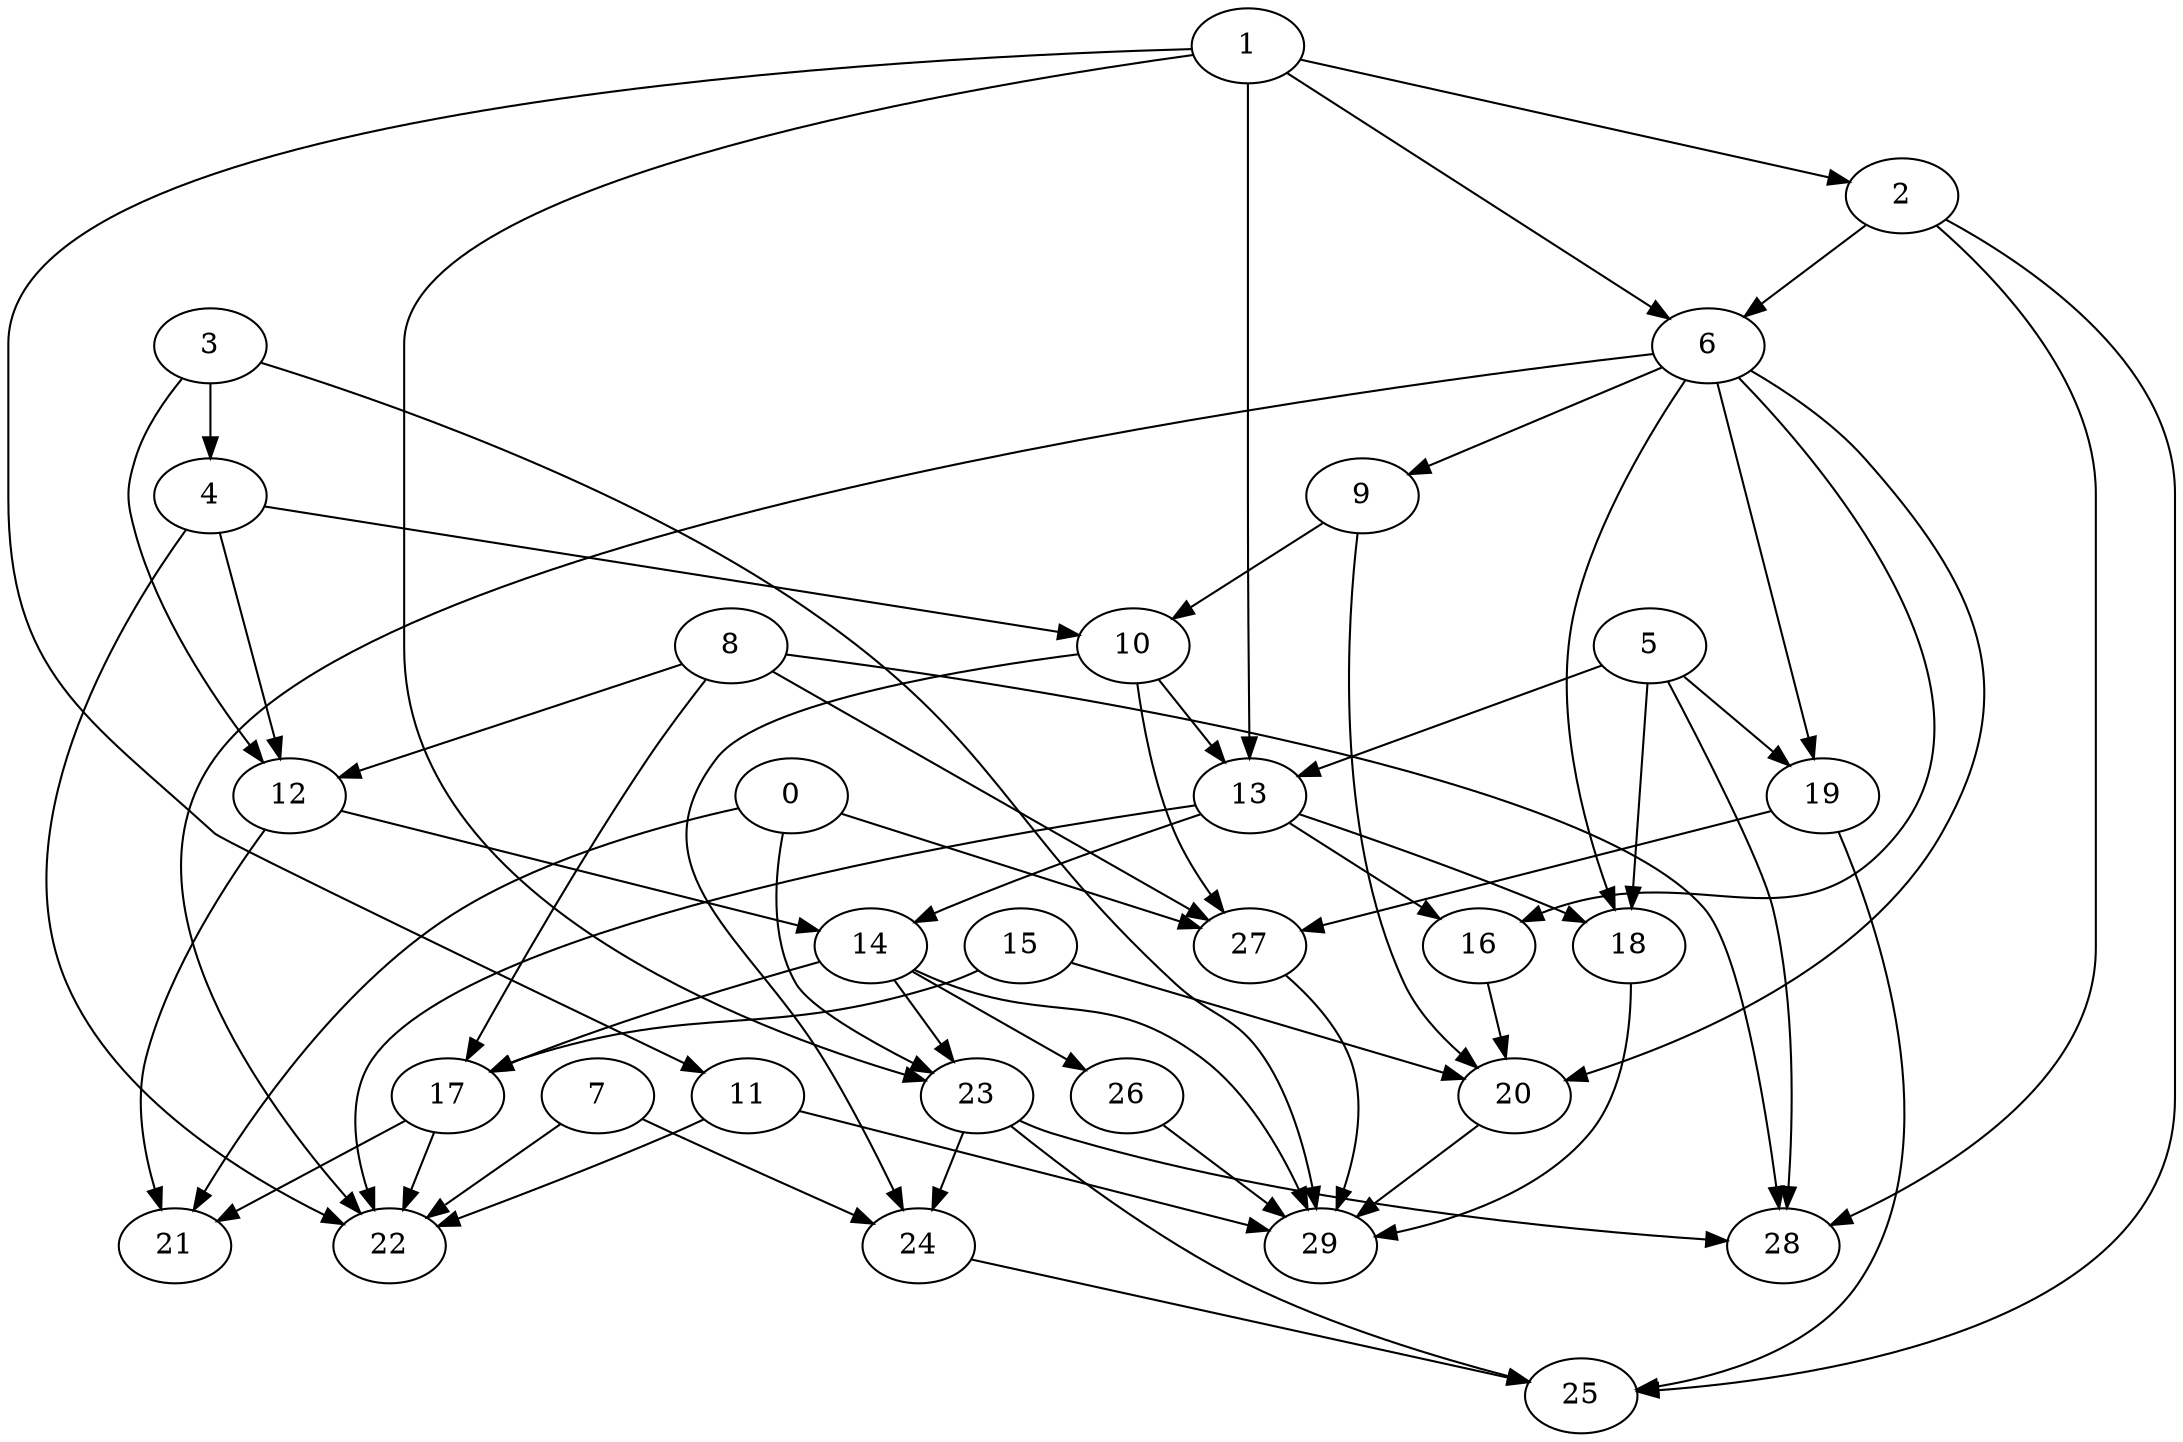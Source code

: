 digraph "Random_Nodes_30_Density_2.17_CCR_0.10_WeightType_Random" {
	graph ["Duplicate states"=0,
		GraphType=Random,
		"Max states in OPEN"=0,
		Modes="120000ms; topo-ordered tasks, ; Pruning: task equivalence, fixed order ready list, ; F-value: ; Optimisation: best schedule length (\
SL) optimisation on equal, ",
		NumberOfTasks=30,
		"Pruned using list schedule length"=1,
		"States removed from OPEN"=0,
		TargetSystem="Homogeneous-4",
		"Time to schedule (ms)"=99,
		"Total idle time"=1499,
		"Total schedule length"=1452,
		"Total sequential time"=4028,
		"Total states created"=2
	];
	1	["Finish time"=117,
		Processor=0,
		"Start time"=0,
		Weight=117];
	2	["Finish time"=351,
		Processor=0,
		"Start time"=117,
		Weight=234];
	1 -> 2	[Weight=7];
	6	["Finish time"=538,
		Processor=0,
		"Start time"=351,
		Weight=187];
	1 -> 6	[Weight=7];
	13	["Finish time"=913,
		Processor=0,
		"Start time"=796,
		Weight=117];
	1 -> 13	[Weight=4];
	23	["Finish time"=1171,
		Processor=0,
		"Start time"=1077,
		Weight=94];
	1 -> 23	[Weight=10];
	11	["Finish time"=1059,
		Processor=3,
		"Start time"=965,
		Weight=94];
	1 -> 11	[Weight=10];
	2 -> 6	[Weight=7];
	25	["Finish time"=1452,
		Processor=0,
		"Start time"=1265,
		Weight=187];
	2 -> 25	[Weight=10];
	28	["Finish time"=1362,
		Processor=1,
		"Start time"=1175,
		Weight=187];
	2 -> 28	[Weight=3];
	9	["Finish time"=632,
		Processor=0,
		"Start time"=538,
		Weight=94];
	6 -> 9	[Weight=4];
	19	["Finish time"=782,
		Processor=1,
		"Start time"=548,
		Weight=234];
	6 -> 19	[Weight=10];
	18	["Finish time"=1038,
		Processor=2,
		"Start time"=921,
		Weight=117];
	6 -> 18	[Weight=8];
	16	["Finish time"=965,
		Processor=3,
		"Start time"=918,
		Weight=47];
	6 -> 16	[Weight=9];
	20	["Finish time"=1085,
		Processor=2,
		"Start time"=1038,
		Weight=47];
	6 -> 20	[Weight=2];
	22	["Finish time"=1368,
		Processor=2,
		"Start time"=1298,
		Weight=70];
	6 -> 22	[Weight=7];
	3	["Finish time"=211,
		Processor=1,
		"Start time"=0,
		Weight=211];
	4	["Finish time"=258,
		Processor=1,
		"Start time"=211,
		Weight=47];
	3 -> 4	[Weight=8];
	12	["Finish time"=356,
		Processor=2,
		"Start time"=262,
		Weight=94];
	3 -> 12	[Weight=3];
	29	["Finish time"=1345,
		Processor=3,
		"Start time"=1158,
		Weight=187];
	3 -> 29	[Weight=5];
	10	["Finish time"=796,
		Processor=0,
		"Start time"=632,
		Weight=164];
	9 -> 10	[Weight=7];
	9 -> 20	[Weight=5];
	4 -> 10	[Weight=10];
	4 -> 12	[Weight=4];
	4 -> 22	[Weight=5];
	5	["Finish time"=187,
		Processor=2,
		"Start time"=0,
		Weight=187];
	5 -> 13	[Weight=10];
	5 -> 19	[Weight=7];
	5 -> 18	[Weight=6];
	5 -> 28	[Weight=9];
	10 -> 13	[Weight=7];
	27	["Finish time"=1035,
		Processor=1,
		"Start time"=801,
		Weight=234];
	10 -> 27	[Weight=5];
	24	["Finish time"=1265,
		Processor=0,
		"Start time"=1171,
		Weight=94];
	10 -> 24	[Weight=2];
	8	["Finish time"=141,
		Processor=3,
		"Start time"=0,
		Weight=141];
	8 -> 12	[Weight=4];
	8 -> 27	[Weight=10];
	17	["Finish time"=1228,
		Processor=2,
		"Start time"=1087,
		Weight=141];
	8 -> 17	[Weight=6];
	8 -> 28	[Weight=8];
	14	["Finish time"=1077,
		Processor=0,
		"Start time"=913,
		Weight=164];
	13 -> 14	[Weight=9];
	13 -> 18	[Weight=8];
	13 -> 16	[Weight=5];
	13 -> 22	[Weight=5];
	19 -> 27	[Weight=5];
	19 -> 25	[Weight=10];
	12 -> 14	[Weight=8];
	21	["Finish time"=1298,
		Processor=2,
		"Start time"=1228,
		Weight=70];
	12 -> 21	[Weight=10];
	0	["Finish time"=305,
		Processor=3,
		"Start time"=141,
		Weight=164];
	0 -> 27	[Weight=7];
	0 -> 23	[Weight=2];
	0 -> 21	[Weight=5];
	14 -> 23	[Weight=2];
	26	["Finish time"=1153,
		Processor=1,
		"Start time"=1083,
		Weight=70];
	14 -> 26	[Weight=6];
	14 -> 17	[Weight=10];
	14 -> 29	[Weight=4];
	27 -> 29	[Weight=7];
	7	["Finish time"=422,
		Processor=3,
		"Start time"=305,
		Weight=117];
	7 -> 24	[Weight=6];
	7 -> 22	[Weight=3];
	23 -> 24	[Weight=4];
	23 -> 25	[Weight=9];
	23 -> 28	[Weight=4];
	15	["Finish time"=473,
		Processor=2,
		"Start time"=356,
		Weight=117];
	15 -> 20	[Weight=2];
	15 -> 17	[Weight=4];
	18 -> 29	[Weight=2];
	16 -> 20	[Weight=5];
	11 -> 29	[Weight=7];
	11 -> 22	[Weight=8];
	24 -> 25	[Weight=5];
	26 -> 29	[Weight=5];
	20 -> 29	[Weight=7];
	17 -> 21	[Weight=7];
	17 -> 22	[Weight=3];
}
